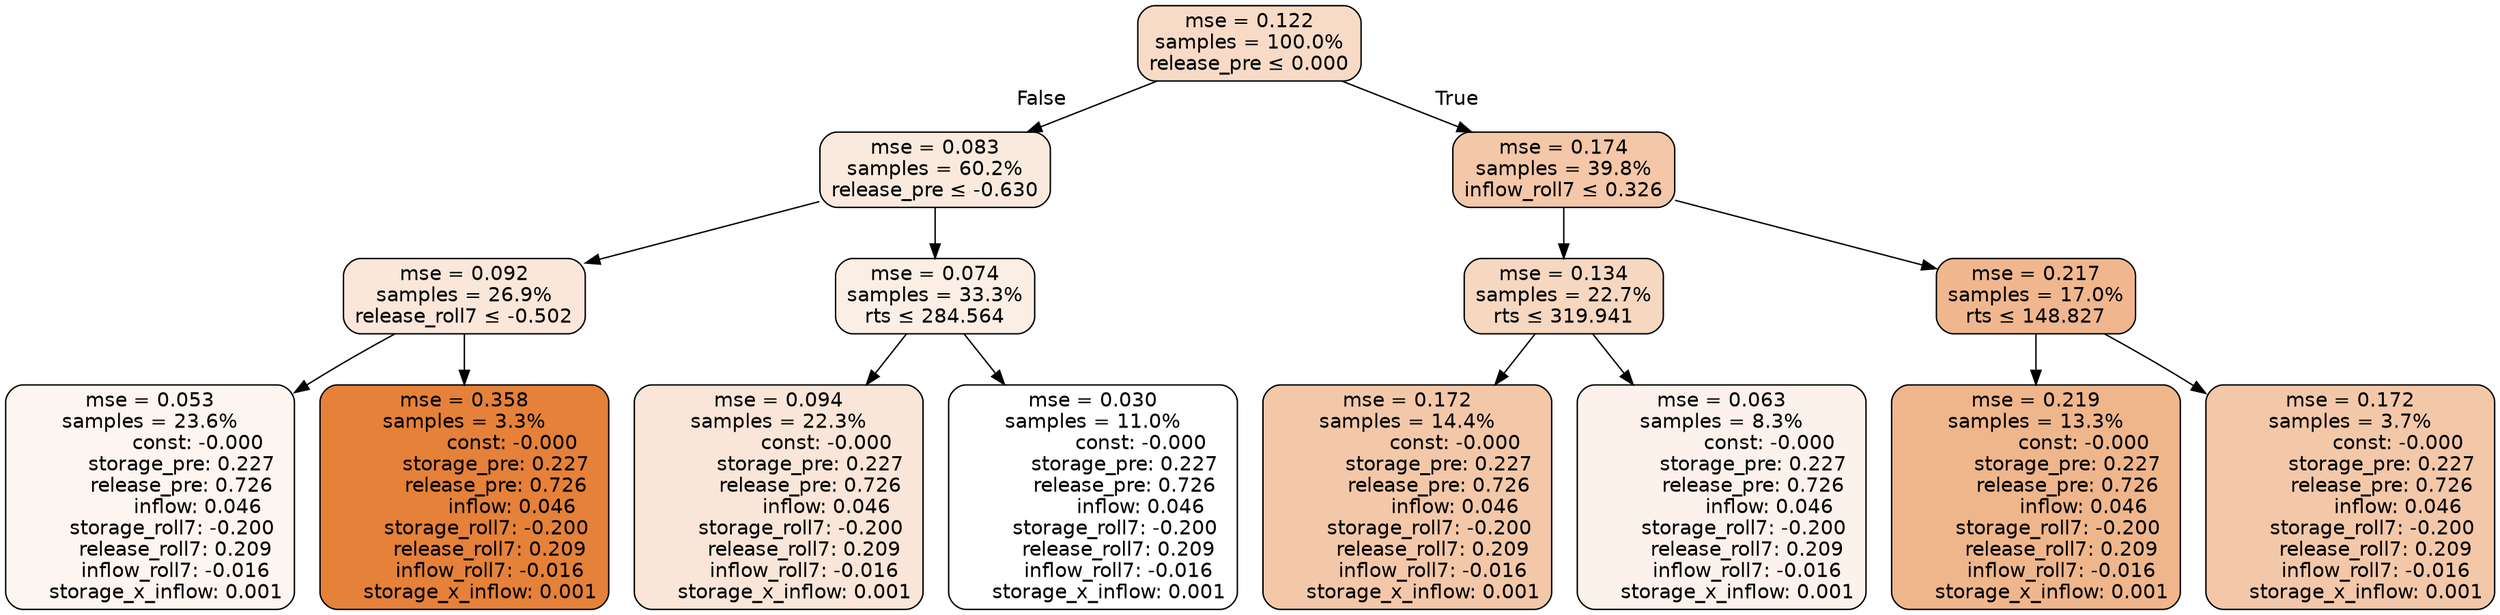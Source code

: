 digraph tree {
node [shape=rectangle, style="filled, rounded", color="black", fontname=helvetica] ;
edge [fontname=helvetica] ;
	"0" [label="mse = 0.122
samples = 100.0%
release_pre &le; 0.000", fillcolor="#f7dbc7"]
	"1" [label="mse = 0.083
samples = 60.2%
release_pre &le; -0.630", fillcolor="#faeade"]
	"2" [label="mse = 0.092
samples = 26.9%
release_roll7 &le; -0.502", fillcolor="#fae7d9"]
	"3" [label="mse = 0.053
samples = 23.6%
               const: -0.000
          storage_pre: 0.227
          release_pre: 0.726
               inflow: 0.046
       storage_roll7: -0.200
        release_roll7: 0.209
        inflow_roll7: -0.016
     storage_x_inflow: 0.001", fillcolor="#fdf6f0"]
	"4" [label="mse = 0.358
samples = 3.3%
               const: -0.000
          storage_pre: 0.227
          release_pre: 0.726
               inflow: 0.046
       storage_roll7: -0.200
        release_roll7: 0.209
        inflow_roll7: -0.016
     storage_x_inflow: 0.001", fillcolor="#e58139"]
	"5" [label="mse = 0.074
samples = 33.3%
rts &le; 284.564", fillcolor="#fbeee4"]
	"6" [label="mse = 0.094
samples = 22.3%
               const: -0.000
          storage_pre: 0.227
          release_pre: 0.726
               inflow: 0.046
       storage_roll7: -0.200
        release_roll7: 0.209
        inflow_roll7: -0.016
     storage_x_inflow: 0.001", fillcolor="#f9e6d8"]
	"7" [label="mse = 0.030
samples = 11.0%
               const: -0.000
          storage_pre: 0.227
          release_pre: 0.726
               inflow: 0.046
       storage_roll7: -0.200
        release_roll7: 0.209
        inflow_roll7: -0.016
     storage_x_inflow: 0.001", fillcolor="#ffffff"]
	"8" [label="mse = 0.174
samples = 39.8%
inflow_roll7 &le; 0.326", fillcolor="#f3c7a8"]
	"9" [label="mse = 0.134
samples = 22.7%
rts &le; 319.941", fillcolor="#f6d7c0"]
	"10" [label="mse = 0.172
samples = 14.4%
               const: -0.000
          storage_pre: 0.227
          release_pre: 0.726
               inflow: 0.046
       storage_roll7: -0.200
        release_roll7: 0.209
        inflow_roll7: -0.016
     storage_x_inflow: 0.001", fillcolor="#f3c8a9"]
	"11" [label="mse = 0.063
samples = 8.3%
               const: -0.000
          storage_pre: 0.227
          release_pre: 0.726
               inflow: 0.046
       storage_roll7: -0.200
        release_roll7: 0.209
        inflow_roll7: -0.016
     storage_x_inflow: 0.001", fillcolor="#fcf2eb"]
	"12" [label="mse = 0.217
samples = 17.0%
rts &le; 148.827", fillcolor="#f0b78e"]
	"13" [label="mse = 0.219
samples = 13.3%
               const: -0.000
          storage_pre: 0.227
          release_pre: 0.726
               inflow: 0.046
       storage_roll7: -0.200
        release_roll7: 0.209
        inflow_roll7: -0.016
     storage_x_inflow: 0.001", fillcolor="#efb68c"]
	"14" [label="mse = 0.172
samples = 3.7%
               const: -0.000
          storage_pre: 0.227
          release_pre: 0.726
               inflow: 0.046
       storage_roll7: -0.200
        release_roll7: 0.209
        inflow_roll7: -0.016
     storage_x_inflow: 0.001", fillcolor="#f3c8a9"]

	"0" -> "1" [labeldistance=2.5, labelangle=45, headlabel="False"]
	"1" -> "2"
	"2" -> "3"
	"2" -> "4"
	"1" -> "5"
	"5" -> "6"
	"5" -> "7"
	"0" -> "8" [labeldistance=2.5, labelangle=-45, headlabel="True"]
	"8" -> "9"
	"9" -> "10"
	"9" -> "11"
	"8" -> "12"
	"12" -> "13"
	"12" -> "14"
}